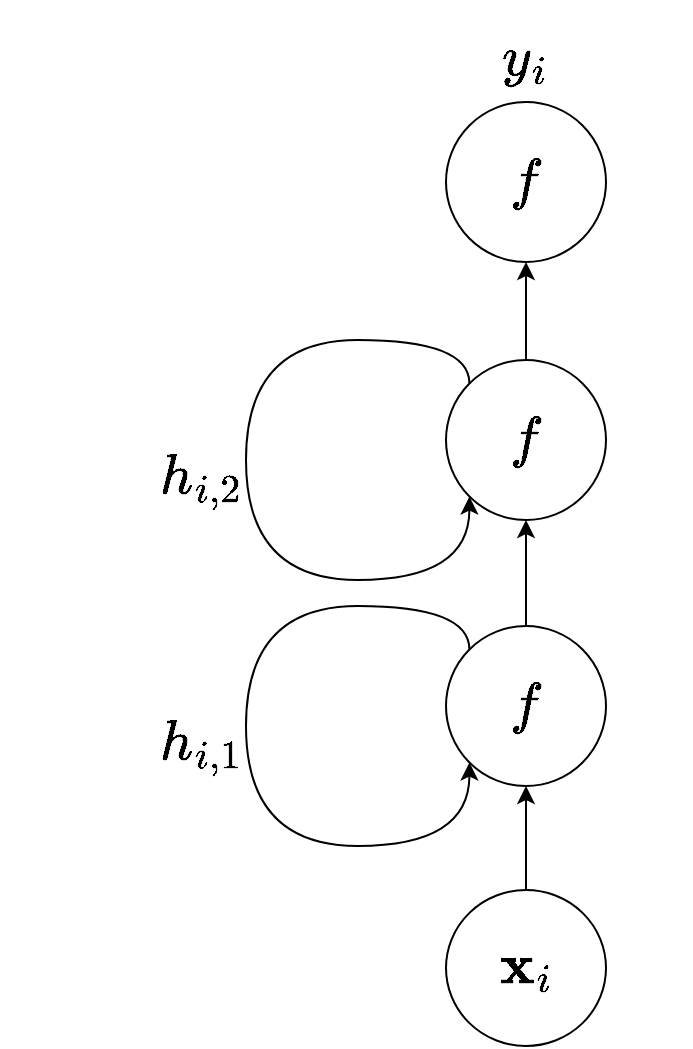 <mxfile version="21.4.0" type="device">
  <diagram name="Page-1" id="qQCsbmFtiBFMgOcqyGXc">
    <mxGraphModel dx="2167" dy="960" grid="1" gridSize="10" guides="1" tooltips="1" connect="1" arrows="1" fold="1" page="1" pageScale="1" pageWidth="850" pageHeight="1100" math="1" shadow="0">
      <root>
        <mxCell id="0" />
        <mxCell id="1" parent="0" />
        <mxCell id="98bF5p4SYVcPBmFiXfol-10" value="&lt;font style=&quot;font-size: 24px;&quot;&gt;$$y_i$$&lt;/font&gt;" style="rounded=0;whiteSpace=wrap;html=1;strokeColor=none;fillColor=none;" parent="1" vertex="1">
          <mxGeometry x="150" y="17" width="120" height="60" as="geometry" />
        </mxCell>
        <mxCell id="iW6FGo1nIYDNEF5uSiKR-5" value="" style="edgeStyle=orthogonalEdgeStyle;rounded=0;orthogonalLoop=1;jettySize=auto;html=1;" parent="1" source="7nbwtN7D6u6dlneCxtmq-1" target="iW6FGo1nIYDNEF5uSiKR-2" edge="1">
          <mxGeometry relative="1" as="geometry" />
        </mxCell>
        <mxCell id="7nbwtN7D6u6dlneCxtmq-1" value="&lt;div style=&quot;font-size: 24px;&quot;&gt;&lt;font style=&quot;font-size: 24px;&quot;&gt;$$\textbf{x}_i$$&lt;/font&gt;&lt;/div&gt;" style="ellipse;whiteSpace=wrap;html=1;aspect=fixed;fillColor=none;" parent="1" vertex="1">
          <mxGeometry x="170" y="462" width="80" height="78" as="geometry" />
        </mxCell>
        <mxCell id="7nbwtN7D6u6dlneCxtmq-3" value="&lt;font style=&quot;font-size: 24px;&quot;&gt;$$f$$&lt;/font&gt;" style="ellipse;whiteSpace=wrap;html=1;aspect=fixed;fillColor=none;" parent="1" vertex="1">
          <mxGeometry x="170" y="68" width="80" height="80" as="geometry" />
        </mxCell>
        <mxCell id="gjjCGxOiEG8Ti1tQG0iB-14" value="" style="edgeStyle=orthogonalEdgeStyle;rounded=0;orthogonalLoop=1;jettySize=auto;html=1;fontSize=24;exitX=0.5;exitY=0;exitDx=0;exitDy=0;entryX=0.5;entryY=1;entryDx=0;entryDy=0;" parent="1" source="gjjCGxOiEG8Ti1tQG0iB-1" target="7nbwtN7D6u6dlneCxtmq-3" edge="1">
          <mxGeometry relative="1" as="geometry">
            <mxPoint x="354" y="380" as="targetPoint" />
          </mxGeometry>
        </mxCell>
        <mxCell id="gjjCGxOiEG8Ti1tQG0iB-1" value="&lt;div&gt;&lt;font style=&quot;font-size: 24px;&quot;&gt;$$f$$&lt;/font&gt;&lt;/div&gt;" style="ellipse;whiteSpace=wrap;html=1;aspect=fixed;fillColor=none;" parent="1" vertex="1">
          <mxGeometry x="170" y="197" width="80" height="80" as="geometry" />
        </mxCell>
        <mxCell id="iW6FGo1nIYDNEF5uSiKR-1" value="$$h_{i,2}$$" style="edgeStyle=orthogonalEdgeStyle;rounded=0;orthogonalLoop=1;jettySize=auto;html=1;exitX=0;exitY=0;exitDx=0;exitDy=0;entryX=0;entryY=1;entryDx=0;entryDy=0;curved=1;fontSize=24;labelBackgroundColor=none;labelPosition=left;verticalLabelPosition=middle;align=right;verticalAlign=middle;" parent="1" source="gjjCGxOiEG8Ti1tQG0iB-1" target="gjjCGxOiEG8Ti1tQG0iB-1" edge="1">
          <mxGeometry relative="1" as="geometry">
            <Array as="points">
              <mxPoint x="182" y="187" />
              <mxPoint x="70" y="187" />
              <mxPoint x="70" y="307" />
              <mxPoint x="182" y="307" />
            </Array>
          </mxGeometry>
        </mxCell>
        <mxCell id="iW6FGo1nIYDNEF5uSiKR-4" value="" style="edgeStyle=orthogonalEdgeStyle;rounded=0;orthogonalLoop=1;jettySize=auto;html=1;" parent="1" source="iW6FGo1nIYDNEF5uSiKR-2" target="gjjCGxOiEG8Ti1tQG0iB-1" edge="1">
          <mxGeometry relative="1" as="geometry" />
        </mxCell>
        <mxCell id="iW6FGo1nIYDNEF5uSiKR-2" value="&lt;div&gt;&lt;font style=&quot;font-size: 24px;&quot;&gt;$$f$$&lt;/font&gt;&lt;/div&gt;" style="ellipse;whiteSpace=wrap;html=1;aspect=fixed;fillColor=none;" parent="1" vertex="1">
          <mxGeometry x="170" y="330" width="80" height="80" as="geometry" />
        </mxCell>
        <mxCell id="iW6FGo1nIYDNEF5uSiKR-3" value="$$h_{i,1}$$" style="edgeStyle=orthogonalEdgeStyle;rounded=0;orthogonalLoop=1;jettySize=auto;html=1;exitX=0;exitY=0;exitDx=0;exitDy=0;entryX=0;entryY=1;entryDx=0;entryDy=0;curved=1;fontSize=24;labelBackgroundColor=none;labelPosition=left;verticalLabelPosition=middle;align=right;verticalAlign=middle;" parent="1" source="iW6FGo1nIYDNEF5uSiKR-2" target="iW6FGo1nIYDNEF5uSiKR-2" edge="1">
          <mxGeometry relative="1" as="geometry">
            <Array as="points">
              <mxPoint x="182" y="320" />
              <mxPoint x="70" y="320" />
              <mxPoint x="70" y="440" />
              <mxPoint x="182" y="440" />
            </Array>
          </mxGeometry>
        </mxCell>
      </root>
    </mxGraphModel>
  </diagram>
</mxfile>
